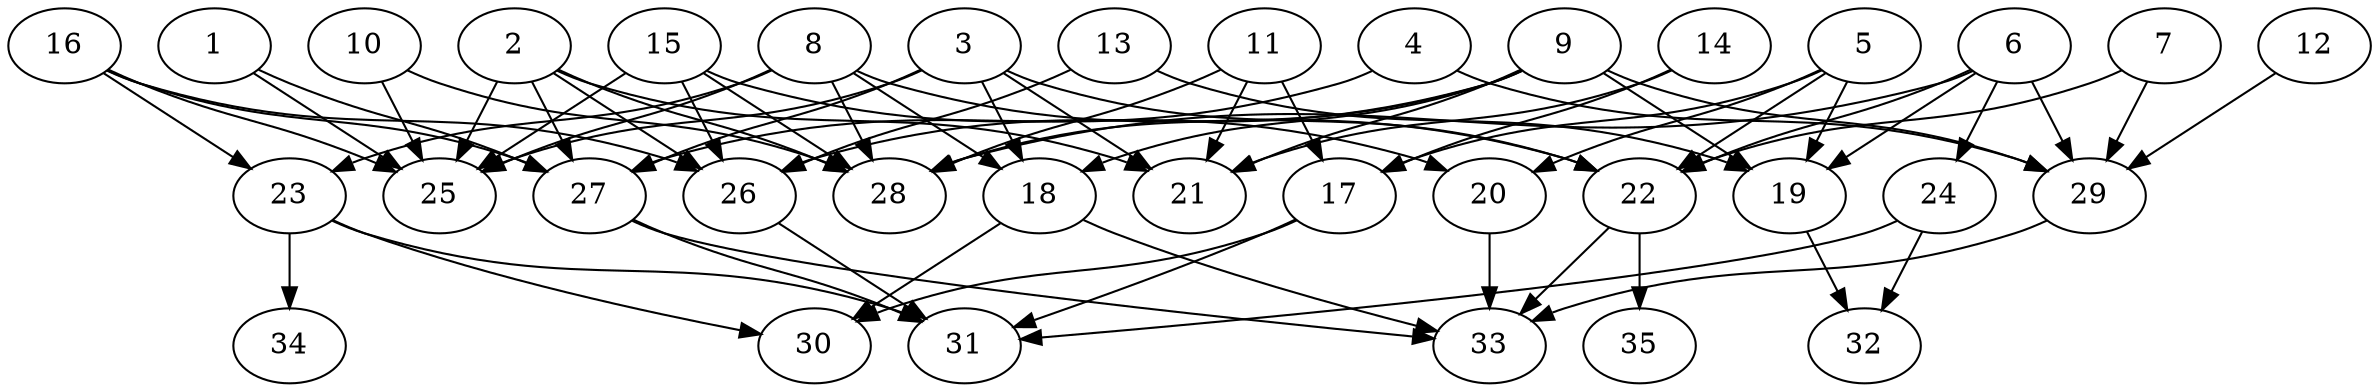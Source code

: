 // DAG automatically generated by daggen at Thu Oct  3 14:05:36 2019
// ./daggen --dot -n 35 --ccr 0.4 --fat 0.7 --regular 0.5 --density 0.5 --mindata 5242880 --maxdata 52428800 
digraph G {
  1 [size="77529600", alpha="0.04", expect_size="31011840"] 
  1 -> 25 [size ="31011840"]
  1 -> 27 [size ="31011840"]
  2 [size="94963200", alpha="0.10", expect_size="37985280"] 
  2 -> 21 [size ="37985280"]
  2 -> 25 [size ="37985280"]
  2 -> 26 [size ="37985280"]
  2 -> 27 [size ="37985280"]
  2 -> 28 [size ="37985280"]
  3 [size="110922240", alpha="0.05", expect_size="44368896"] 
  3 -> 18 [size ="44368896"]
  3 -> 21 [size ="44368896"]
  3 -> 22 [size ="44368896"]
  3 -> 25 [size ="44368896"]
  3 -> 27 [size ="44368896"]
  4 [size="106649600", alpha="0.17", expect_size="42659840"] 
  4 -> 27 [size ="42659840"]
  4 -> 29 [size ="42659840"]
  5 [size="56901120", alpha="0.14", expect_size="22760448"] 
  5 -> 17 [size ="22760448"]
  5 -> 19 [size ="22760448"]
  5 -> 20 [size ="22760448"]
  5 -> 22 [size ="22760448"]
  6 [size="15918080", alpha="0.20", expect_size="6367232"] 
  6 -> 19 [size ="6367232"]
  6 -> 22 [size ="6367232"]
  6 -> 24 [size ="6367232"]
  6 -> 28 [size ="6367232"]
  6 -> 29 [size ="6367232"]
  7 [size="121466880", alpha="0.15", expect_size="48586752"] 
  7 -> 22 [size ="48586752"]
  7 -> 29 [size ="48586752"]
  8 [size="36382720", alpha="0.02", expect_size="14553088"] 
  8 -> 18 [size ="14553088"]
  8 -> 22 [size ="14553088"]
  8 -> 23 [size ="14553088"]
  8 -> 25 [size ="14553088"]
  8 -> 28 [size ="14553088"]
  9 [size="39137280", alpha="0.02", expect_size="15654912"] 
  9 -> 18 [size ="15654912"]
  9 -> 19 [size ="15654912"]
  9 -> 21 [size ="15654912"]
  9 -> 26 [size ="15654912"]
  9 -> 28 [size ="15654912"]
  9 -> 29 [size ="15654912"]
  10 [size="62238720", alpha="0.14", expect_size="24895488"] 
  10 -> 25 [size ="24895488"]
  10 -> 28 [size ="24895488"]
  11 [size="114316800", alpha="0.09", expect_size="45726720"] 
  11 -> 17 [size ="45726720"]
  11 -> 21 [size ="45726720"]
  11 -> 28 [size ="45726720"]
  12 [size="18997760", alpha="0.19", expect_size="7599104"] 
  12 -> 29 [size ="7599104"]
  13 [size="76193280", alpha="0.08", expect_size="30477312"] 
  13 -> 19 [size ="30477312"]
  13 -> 26 [size ="30477312"]
  14 [size="107358720", alpha="0.11", expect_size="42943488"] 
  14 -> 17 [size ="42943488"]
  14 -> 21 [size ="42943488"]
  15 [size="92352000", alpha="0.11", expect_size="36940800"] 
  15 -> 20 [size ="36940800"]
  15 -> 25 [size ="36940800"]
  15 -> 26 [size ="36940800"]
  15 -> 28 [size ="36940800"]
  16 [size="55836160", alpha="0.18", expect_size="22334464"] 
  16 -> 23 [size ="22334464"]
  16 -> 25 [size ="22334464"]
  16 -> 26 [size ="22334464"]
  16 -> 27 [size ="22334464"]
  17 [size="53742080", alpha="0.02", expect_size="21496832"] 
  17 -> 30 [size ="21496832"]
  17 -> 31 [size ="21496832"]
  18 [size="25953280", alpha="0.15", expect_size="10381312"] 
  18 -> 30 [size ="10381312"]
  18 -> 33 [size ="10381312"]
  19 [size="37762560", alpha="0.03", expect_size="15105024"] 
  19 -> 32 [size ="15105024"]
  20 [size="49177600", alpha="0.07", expect_size="19671040"] 
  20 -> 33 [size ="19671040"]
  21 [size="131054080", alpha="0.03", expect_size="52421632"] 
  22 [size="65402880", alpha="0.13", expect_size="26161152"] 
  22 -> 33 [size ="26161152"]
  22 -> 35 [size ="26161152"]
  23 [size="59471360", alpha="0.20", expect_size="23788544"] 
  23 -> 30 [size ="23788544"]
  23 -> 31 [size ="23788544"]
  23 -> 34 [size ="23788544"]
  24 [size="103720960", alpha="0.02", expect_size="41488384"] 
  24 -> 31 [size ="41488384"]
  24 -> 32 [size ="41488384"]
  25 [size="49607680", alpha="0.11", expect_size="19843072"] 
  26 [size="112545280", alpha="0.02", expect_size="45018112"] 
  26 -> 31 [size ="45018112"]
  27 [size="100477440", alpha="0.10", expect_size="40190976"] 
  27 -> 31 [size ="40190976"]
  27 -> 33 [size ="40190976"]
  28 [size="114670080", alpha="0.02", expect_size="45868032"] 
  29 [size="82882560", alpha="0.19", expect_size="33153024"] 
  29 -> 33 [size ="33153024"]
  30 [size="97766400", alpha="0.04", expect_size="39106560"] 
  31 [size="24030720", alpha="0.07", expect_size="9612288"] 
  32 [size="44062720", alpha="0.10", expect_size="17625088"] 
  33 [size="121756160", alpha="0.04", expect_size="48702464"] 
  34 [size="118999040", alpha="0.14", expect_size="47599616"] 
  35 [size="129333760", alpha="0.18", expect_size="51733504"] 
}
